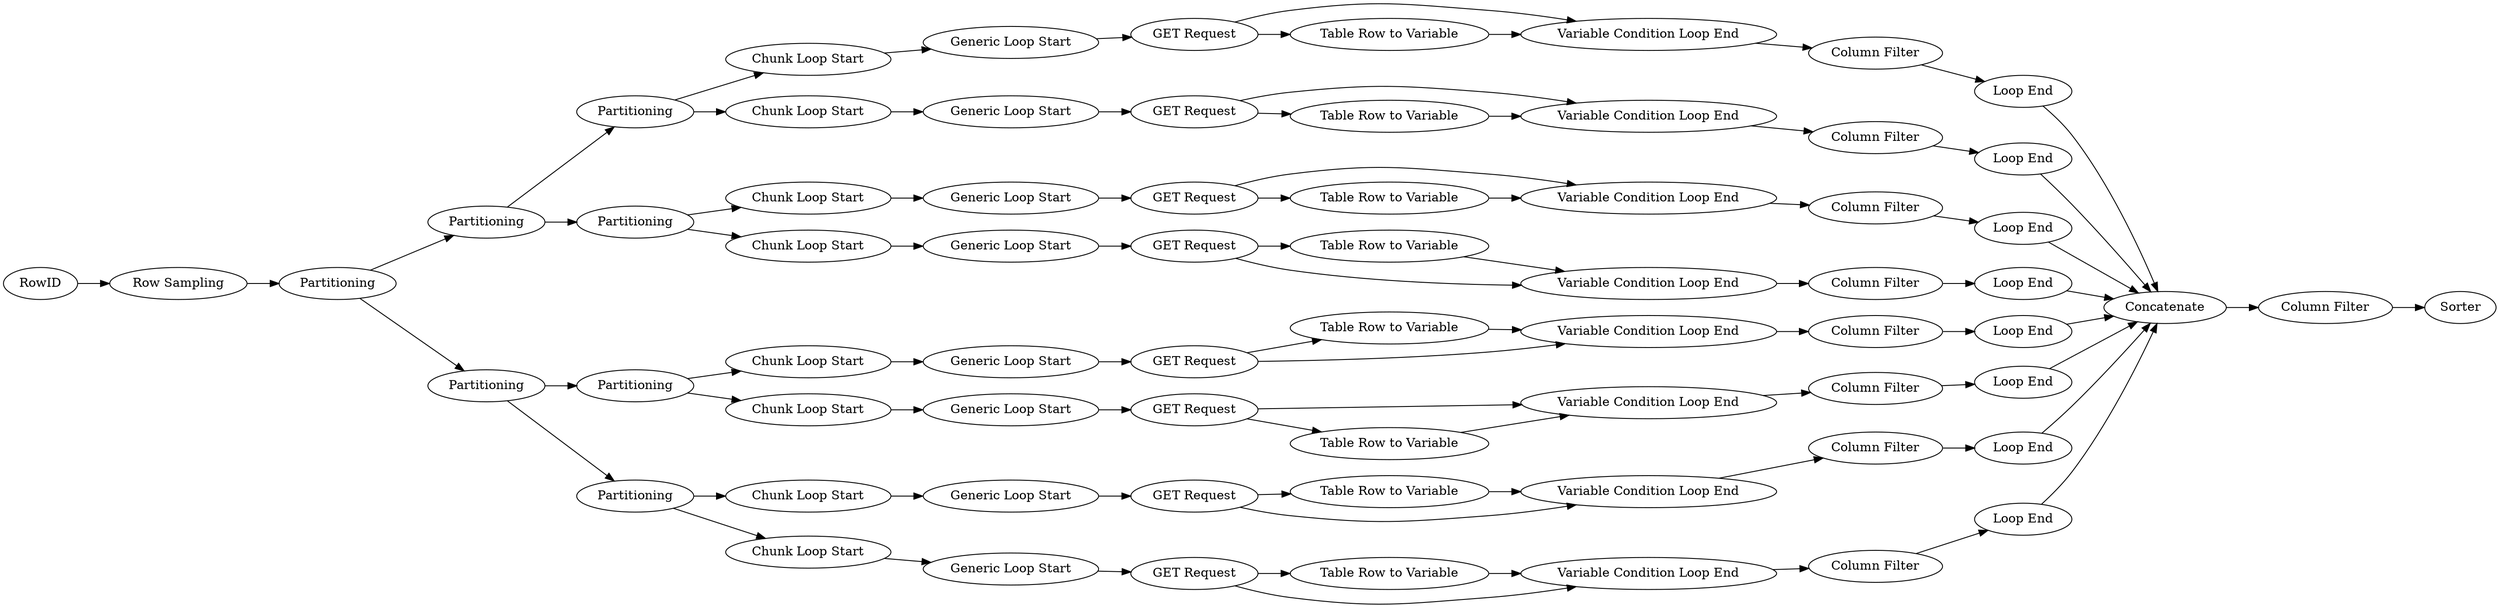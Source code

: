 digraph {
	1136 -> 1140
	1170 -> 1168
	1172 -> 1165
	1182 -> 1181
	1179 -> 1168
	1160 -> 1158
	1150 -> 1144
	1139 -> 1141
	1135 -> 986
	1140 -> 1141
	1177 -> 1174
	1153 -> 1052
	1156 -> 1146
	1138 -> 1136
	1104 -> 1164
	1167 -> 1052
	1102 -> 1052
	1148 -> 1146
	1175 -> 1159
	1146 -> 1155
	1085 -> 1088
	1176 -> 1052
	1180 -> 1176
	1151 -> 1052
	1152 -> 1148
	1090 -> 1074
	993 -> 1105
	1173 -> 1171
	986 -> 993
	1123 -> 1154
	1159 -> 1161
	1181 -> 1160
	1163 -> 1052
	1157 -> 1167
	1166 -> 1172
	1124 -> 1138
	1164 -> 1162
	1145 -> 1143
	1168 -> 1180
	1185 -> 966
	1174 -> 1170
	1141 -> 1137
	1083 -> 1102
	1104 -> 1177
	993 -> 1104
	986 -> 990
	1143 -> 1149
	1124 -> 1072
	1074 -> 1088
	1140 -> 1139
	1144 -> 1153
	1105 -> 1182
	1142 -> 1052
	1088 -> 1083
	1147 -> 1150
	1160 -> 1184
	1184 -> 1158
	1149 -> 1147
	1052 -> 1185
	1169 -> 1172
	1123 -> 1145
	1137 -> 1142
	1178 -> 1052
	1170 -> 1179
	1183 -> 1163
	1158 -> 1183
	1149 -> 1150
	990 -> 1124
	1148 -> 1156
	1169 -> 1166
	1165 -> 1178
	1074 -> 1085
	1171 -> 1175
	1161 -> 1157
	1175 -> 1161
	1154 -> 1152
	1105 -> 1173
	1162 -> 1169
	990 -> 1123
	1155 -> 1151
	1072 -> 1090
	242 -> 1135
	242 [label=RowID]
	1123 [label=Partitioning]
	1105 [label=Partitioning]
	1104 [label=Partitioning]
	1164 [label="Chunk Loop Start"]
	1153 [label="Loop End"]
	1124 [label=Partitioning]
	1168 [label="Variable Condition Loop End"]
	1170 [label="GET Request"]
	1163 [label="Loop End"]
	1179 [label="Table Row to Variable"]
	986 [label=Partitioning]
	1083 [label="Column Filter"]
	1143 [label="Generic Loop Start"]
	1149 [label="GET Request"]
	1074 [label="GET Request"]
	1177 [label="Chunk Loop Start"]
	1155 [label="Column Filter"]
	1150 [label="Variable Condition Loop End"]
	1162 [label="Generic Loop Start"]
	1182 [label="Chunk Loop Start"]
	1157 [label="Column Filter"]
	1159 [label="Table Row to Variable"]
	1169 [label="GET Request"]
	1139 [label="Table Row to Variable"]
	1161 [label="Variable Condition Loop End"]
	1085 [label="Table Row to Variable"]
	1142 [label="Loop End"]
	1088 [label="Variable Condition Loop End"]
	1166 [label="Table Row to Variable"]
	1141 [label="Variable Condition Loop End"]
	1180 [label="Column Filter"]
	966 [label=Sorter]
	1184 [label="Table Row to Variable"]
	1183 [label="Column Filter"]
	1144 [label="Column Filter"]
	1181 [label="Generic Loop Start"]
	1090 [label="Generic Loop Start"]
	993 [label=Partitioning]
	1136 [label="Generic Loop Start"]
	1185 [label="Column Filter"]
	1102 [label="Loop End"]
	1145 [label="Chunk Loop Start"]
	1147 [label="Table Row to Variable"]
	1165 [label="Column Filter"]
	1154 [label="Chunk Loop Start"]
	1137 [label="Column Filter"]
	1174 [label="Generic Loop Start"]
	1172 [label="Variable Condition Loop End"]
	1167 [label="Loop End"]
	1072 [label="Chunk Loop Start"]
	1140 [label="GET Request"]
	1146 [label="Variable Condition Loop End"]
	1156 [label="Table Row to Variable"]
	1138 [label="Chunk Loop Start"]
	1135 [label="Row Sampling"]
	1151 [label="Loop End"]
	1148 [label="GET Request"]
	1158 [label="Variable Condition Loop End"]
	1178 [label="Loop End"]
	990 [label=Partitioning]
	1171 [label="Generic Loop Start"]
	1152 [label="Generic Loop Start"]
	1160 [label="GET Request"]
	1176 [label="Loop End"]
	1173 [label="Chunk Loop Start"]
	1175 [label="GET Request"]
	1052 [label=Concatenate]
	rankdir=LR
}
